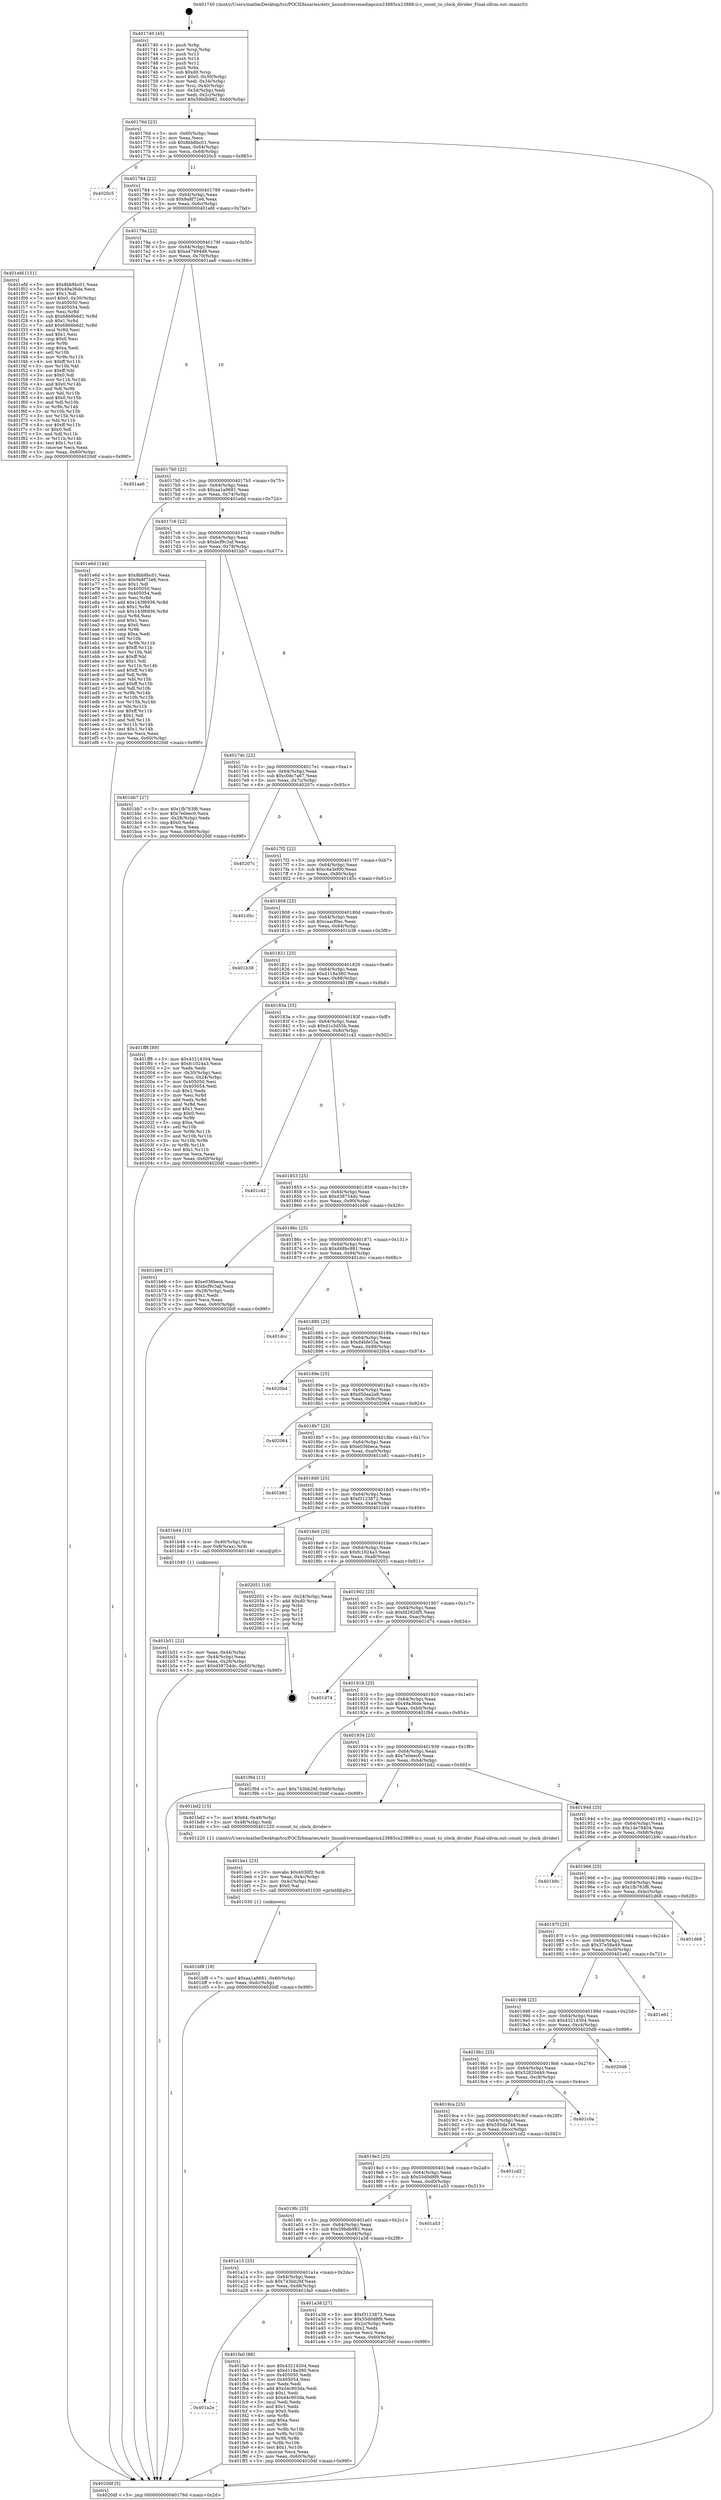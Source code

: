 digraph "0x401740" {
  label = "0x401740 (/mnt/c/Users/mathe/Desktop/tcc/POCII/binaries/extr_linuxdriversmediapcicx23885cx23888-ir.c_count_to_clock_divider_Final-ollvm.out::main(0))"
  labelloc = "t"
  node[shape=record]

  Entry [label="",width=0.3,height=0.3,shape=circle,fillcolor=black,style=filled]
  "0x40176d" [label="{
     0x40176d [23]\l
     | [instrs]\l
     &nbsp;&nbsp;0x40176d \<+3\>: mov -0x60(%rbp),%eax\l
     &nbsp;&nbsp;0x401770 \<+2\>: mov %eax,%ecx\l
     &nbsp;&nbsp;0x401772 \<+6\>: sub $0x8bb8bc01,%ecx\l
     &nbsp;&nbsp;0x401778 \<+3\>: mov %eax,-0x64(%rbp)\l
     &nbsp;&nbsp;0x40177b \<+3\>: mov %ecx,-0x68(%rbp)\l
     &nbsp;&nbsp;0x40177e \<+6\>: je 00000000004020c5 \<main+0x985\>\l
  }"]
  "0x4020c5" [label="{
     0x4020c5\l
  }", style=dashed]
  "0x401784" [label="{
     0x401784 [22]\l
     | [instrs]\l
     &nbsp;&nbsp;0x401784 \<+5\>: jmp 0000000000401789 \<main+0x49\>\l
     &nbsp;&nbsp;0x401789 \<+3\>: mov -0x64(%rbp),%eax\l
     &nbsp;&nbsp;0x40178c \<+5\>: sub $0x9a8f72e6,%eax\l
     &nbsp;&nbsp;0x401791 \<+3\>: mov %eax,-0x6c(%rbp)\l
     &nbsp;&nbsp;0x401794 \<+6\>: je 0000000000401efd \<main+0x7bd\>\l
  }"]
  Exit [label="",width=0.3,height=0.3,shape=circle,fillcolor=black,style=filled,peripheries=2]
  "0x401efd" [label="{
     0x401efd [151]\l
     | [instrs]\l
     &nbsp;&nbsp;0x401efd \<+5\>: mov $0x8bb8bc01,%eax\l
     &nbsp;&nbsp;0x401f02 \<+5\>: mov $0x49a36de,%ecx\l
     &nbsp;&nbsp;0x401f07 \<+2\>: mov $0x1,%dl\l
     &nbsp;&nbsp;0x401f09 \<+7\>: movl $0x0,-0x30(%rbp)\l
     &nbsp;&nbsp;0x401f10 \<+7\>: mov 0x405050,%esi\l
     &nbsp;&nbsp;0x401f17 \<+7\>: mov 0x405054,%edi\l
     &nbsp;&nbsp;0x401f1e \<+3\>: mov %esi,%r8d\l
     &nbsp;&nbsp;0x401f21 \<+7\>: sub $0x6868b6d1,%r8d\l
     &nbsp;&nbsp;0x401f28 \<+4\>: sub $0x1,%r8d\l
     &nbsp;&nbsp;0x401f2c \<+7\>: add $0x6868b6d1,%r8d\l
     &nbsp;&nbsp;0x401f33 \<+4\>: imul %r8d,%esi\l
     &nbsp;&nbsp;0x401f37 \<+3\>: and $0x1,%esi\l
     &nbsp;&nbsp;0x401f3a \<+3\>: cmp $0x0,%esi\l
     &nbsp;&nbsp;0x401f3d \<+4\>: sete %r9b\l
     &nbsp;&nbsp;0x401f41 \<+3\>: cmp $0xa,%edi\l
     &nbsp;&nbsp;0x401f44 \<+4\>: setl %r10b\l
     &nbsp;&nbsp;0x401f48 \<+3\>: mov %r9b,%r11b\l
     &nbsp;&nbsp;0x401f4b \<+4\>: xor $0xff,%r11b\l
     &nbsp;&nbsp;0x401f4f \<+3\>: mov %r10b,%bl\l
     &nbsp;&nbsp;0x401f52 \<+3\>: xor $0xff,%bl\l
     &nbsp;&nbsp;0x401f55 \<+3\>: xor $0x0,%dl\l
     &nbsp;&nbsp;0x401f58 \<+3\>: mov %r11b,%r14b\l
     &nbsp;&nbsp;0x401f5b \<+4\>: and $0x0,%r14b\l
     &nbsp;&nbsp;0x401f5f \<+3\>: and %dl,%r9b\l
     &nbsp;&nbsp;0x401f62 \<+3\>: mov %bl,%r15b\l
     &nbsp;&nbsp;0x401f65 \<+4\>: and $0x0,%r15b\l
     &nbsp;&nbsp;0x401f69 \<+3\>: and %dl,%r10b\l
     &nbsp;&nbsp;0x401f6c \<+3\>: or %r9b,%r14b\l
     &nbsp;&nbsp;0x401f6f \<+3\>: or %r10b,%r15b\l
     &nbsp;&nbsp;0x401f72 \<+3\>: xor %r15b,%r14b\l
     &nbsp;&nbsp;0x401f75 \<+3\>: or %bl,%r11b\l
     &nbsp;&nbsp;0x401f78 \<+4\>: xor $0xff,%r11b\l
     &nbsp;&nbsp;0x401f7c \<+3\>: or $0x0,%dl\l
     &nbsp;&nbsp;0x401f7f \<+3\>: and %dl,%r11b\l
     &nbsp;&nbsp;0x401f82 \<+3\>: or %r11b,%r14b\l
     &nbsp;&nbsp;0x401f85 \<+4\>: test $0x1,%r14b\l
     &nbsp;&nbsp;0x401f89 \<+3\>: cmovne %ecx,%eax\l
     &nbsp;&nbsp;0x401f8c \<+3\>: mov %eax,-0x60(%rbp)\l
     &nbsp;&nbsp;0x401f8f \<+5\>: jmp 00000000004020df \<main+0x99f\>\l
  }"]
  "0x40179a" [label="{
     0x40179a [22]\l
     | [instrs]\l
     &nbsp;&nbsp;0x40179a \<+5\>: jmp 000000000040179f \<main+0x5f\>\l
     &nbsp;&nbsp;0x40179f \<+3\>: mov -0x64(%rbp),%eax\l
     &nbsp;&nbsp;0x4017a2 \<+5\>: sub $0xa47994d8,%eax\l
     &nbsp;&nbsp;0x4017a7 \<+3\>: mov %eax,-0x70(%rbp)\l
     &nbsp;&nbsp;0x4017aa \<+6\>: je 0000000000401aa6 \<main+0x366\>\l
  }"]
  "0x401a2e" [label="{
     0x401a2e\l
  }", style=dashed]
  "0x401aa6" [label="{
     0x401aa6\l
  }", style=dashed]
  "0x4017b0" [label="{
     0x4017b0 [22]\l
     | [instrs]\l
     &nbsp;&nbsp;0x4017b0 \<+5\>: jmp 00000000004017b5 \<main+0x75\>\l
     &nbsp;&nbsp;0x4017b5 \<+3\>: mov -0x64(%rbp),%eax\l
     &nbsp;&nbsp;0x4017b8 \<+5\>: sub $0xaa1a9681,%eax\l
     &nbsp;&nbsp;0x4017bd \<+3\>: mov %eax,-0x74(%rbp)\l
     &nbsp;&nbsp;0x4017c0 \<+6\>: je 0000000000401e6d \<main+0x72d\>\l
  }"]
  "0x401fa0" [label="{
     0x401fa0 [88]\l
     | [instrs]\l
     &nbsp;&nbsp;0x401fa0 \<+5\>: mov $0x43214304,%eax\l
     &nbsp;&nbsp;0x401fa5 \<+5\>: mov $0xd118a380,%ecx\l
     &nbsp;&nbsp;0x401faa \<+7\>: mov 0x405050,%edx\l
     &nbsp;&nbsp;0x401fb1 \<+7\>: mov 0x405054,%esi\l
     &nbsp;&nbsp;0x401fb8 \<+2\>: mov %edx,%edi\l
     &nbsp;&nbsp;0x401fba \<+6\>: add $0xd4c903da,%edi\l
     &nbsp;&nbsp;0x401fc0 \<+3\>: sub $0x1,%edi\l
     &nbsp;&nbsp;0x401fc3 \<+6\>: sub $0xd4c903da,%edi\l
     &nbsp;&nbsp;0x401fc9 \<+3\>: imul %edi,%edx\l
     &nbsp;&nbsp;0x401fcc \<+3\>: and $0x1,%edx\l
     &nbsp;&nbsp;0x401fcf \<+3\>: cmp $0x0,%edx\l
     &nbsp;&nbsp;0x401fd2 \<+4\>: sete %r8b\l
     &nbsp;&nbsp;0x401fd6 \<+3\>: cmp $0xa,%esi\l
     &nbsp;&nbsp;0x401fd9 \<+4\>: setl %r9b\l
     &nbsp;&nbsp;0x401fdd \<+3\>: mov %r8b,%r10b\l
     &nbsp;&nbsp;0x401fe0 \<+3\>: and %r9b,%r10b\l
     &nbsp;&nbsp;0x401fe3 \<+3\>: xor %r9b,%r8b\l
     &nbsp;&nbsp;0x401fe6 \<+3\>: or %r8b,%r10b\l
     &nbsp;&nbsp;0x401fe9 \<+4\>: test $0x1,%r10b\l
     &nbsp;&nbsp;0x401fed \<+3\>: cmovne %ecx,%eax\l
     &nbsp;&nbsp;0x401ff0 \<+3\>: mov %eax,-0x60(%rbp)\l
     &nbsp;&nbsp;0x401ff3 \<+5\>: jmp 00000000004020df \<main+0x99f\>\l
  }"]
  "0x401e6d" [label="{
     0x401e6d [144]\l
     | [instrs]\l
     &nbsp;&nbsp;0x401e6d \<+5\>: mov $0x8bb8bc01,%eax\l
     &nbsp;&nbsp;0x401e72 \<+5\>: mov $0x9a8f72e6,%ecx\l
     &nbsp;&nbsp;0x401e77 \<+2\>: mov $0x1,%dl\l
     &nbsp;&nbsp;0x401e79 \<+7\>: mov 0x405050,%esi\l
     &nbsp;&nbsp;0x401e80 \<+7\>: mov 0x405054,%edi\l
     &nbsp;&nbsp;0x401e87 \<+3\>: mov %esi,%r8d\l
     &nbsp;&nbsp;0x401e8a \<+7\>: add $0x143f6936,%r8d\l
     &nbsp;&nbsp;0x401e91 \<+4\>: sub $0x1,%r8d\l
     &nbsp;&nbsp;0x401e95 \<+7\>: sub $0x143f6936,%r8d\l
     &nbsp;&nbsp;0x401e9c \<+4\>: imul %r8d,%esi\l
     &nbsp;&nbsp;0x401ea0 \<+3\>: and $0x1,%esi\l
     &nbsp;&nbsp;0x401ea3 \<+3\>: cmp $0x0,%esi\l
     &nbsp;&nbsp;0x401ea6 \<+4\>: sete %r9b\l
     &nbsp;&nbsp;0x401eaa \<+3\>: cmp $0xa,%edi\l
     &nbsp;&nbsp;0x401ead \<+4\>: setl %r10b\l
     &nbsp;&nbsp;0x401eb1 \<+3\>: mov %r9b,%r11b\l
     &nbsp;&nbsp;0x401eb4 \<+4\>: xor $0xff,%r11b\l
     &nbsp;&nbsp;0x401eb8 \<+3\>: mov %r10b,%bl\l
     &nbsp;&nbsp;0x401ebb \<+3\>: xor $0xff,%bl\l
     &nbsp;&nbsp;0x401ebe \<+3\>: xor $0x1,%dl\l
     &nbsp;&nbsp;0x401ec1 \<+3\>: mov %r11b,%r14b\l
     &nbsp;&nbsp;0x401ec4 \<+4\>: and $0xff,%r14b\l
     &nbsp;&nbsp;0x401ec8 \<+3\>: and %dl,%r9b\l
     &nbsp;&nbsp;0x401ecb \<+3\>: mov %bl,%r15b\l
     &nbsp;&nbsp;0x401ece \<+4\>: and $0xff,%r15b\l
     &nbsp;&nbsp;0x401ed2 \<+3\>: and %dl,%r10b\l
     &nbsp;&nbsp;0x401ed5 \<+3\>: or %r9b,%r14b\l
     &nbsp;&nbsp;0x401ed8 \<+3\>: or %r10b,%r15b\l
     &nbsp;&nbsp;0x401edb \<+3\>: xor %r15b,%r14b\l
     &nbsp;&nbsp;0x401ede \<+3\>: or %bl,%r11b\l
     &nbsp;&nbsp;0x401ee1 \<+4\>: xor $0xff,%r11b\l
     &nbsp;&nbsp;0x401ee5 \<+3\>: or $0x1,%dl\l
     &nbsp;&nbsp;0x401ee8 \<+3\>: and %dl,%r11b\l
     &nbsp;&nbsp;0x401eeb \<+3\>: or %r11b,%r14b\l
     &nbsp;&nbsp;0x401eee \<+4\>: test $0x1,%r14b\l
     &nbsp;&nbsp;0x401ef2 \<+3\>: cmovne %ecx,%eax\l
     &nbsp;&nbsp;0x401ef5 \<+3\>: mov %eax,-0x60(%rbp)\l
     &nbsp;&nbsp;0x401ef8 \<+5\>: jmp 00000000004020df \<main+0x99f\>\l
  }"]
  "0x4017c6" [label="{
     0x4017c6 [22]\l
     | [instrs]\l
     &nbsp;&nbsp;0x4017c6 \<+5\>: jmp 00000000004017cb \<main+0x8b\>\l
     &nbsp;&nbsp;0x4017cb \<+3\>: mov -0x64(%rbp),%eax\l
     &nbsp;&nbsp;0x4017ce \<+5\>: sub $0xbcf9c3af,%eax\l
     &nbsp;&nbsp;0x4017d3 \<+3\>: mov %eax,-0x78(%rbp)\l
     &nbsp;&nbsp;0x4017d6 \<+6\>: je 0000000000401bb7 \<main+0x477\>\l
  }"]
  "0x401bf8" [label="{
     0x401bf8 [18]\l
     | [instrs]\l
     &nbsp;&nbsp;0x401bf8 \<+7\>: movl $0xaa1a9681,-0x60(%rbp)\l
     &nbsp;&nbsp;0x401bff \<+6\>: mov %eax,-0xdc(%rbp)\l
     &nbsp;&nbsp;0x401c05 \<+5\>: jmp 00000000004020df \<main+0x99f\>\l
  }"]
  "0x401bb7" [label="{
     0x401bb7 [27]\l
     | [instrs]\l
     &nbsp;&nbsp;0x401bb7 \<+5\>: mov $0x1fb763f6,%eax\l
     &nbsp;&nbsp;0x401bbc \<+5\>: mov $0x7e0eec0,%ecx\l
     &nbsp;&nbsp;0x401bc1 \<+3\>: mov -0x28(%rbp),%edx\l
     &nbsp;&nbsp;0x401bc4 \<+3\>: cmp $0x0,%edx\l
     &nbsp;&nbsp;0x401bc7 \<+3\>: cmove %ecx,%eax\l
     &nbsp;&nbsp;0x401bca \<+3\>: mov %eax,-0x60(%rbp)\l
     &nbsp;&nbsp;0x401bcd \<+5\>: jmp 00000000004020df \<main+0x99f\>\l
  }"]
  "0x4017dc" [label="{
     0x4017dc [22]\l
     | [instrs]\l
     &nbsp;&nbsp;0x4017dc \<+5\>: jmp 00000000004017e1 \<main+0xa1\>\l
     &nbsp;&nbsp;0x4017e1 \<+3\>: mov -0x64(%rbp),%eax\l
     &nbsp;&nbsp;0x4017e4 \<+5\>: sub $0xc0dc7a67,%eax\l
     &nbsp;&nbsp;0x4017e9 \<+3\>: mov %eax,-0x7c(%rbp)\l
     &nbsp;&nbsp;0x4017ec \<+6\>: je 000000000040207c \<main+0x93c\>\l
  }"]
  "0x401be1" [label="{
     0x401be1 [23]\l
     | [instrs]\l
     &nbsp;&nbsp;0x401be1 \<+10\>: movabs $0x4030f2,%rdi\l
     &nbsp;&nbsp;0x401beb \<+3\>: mov %eax,-0x4c(%rbp)\l
     &nbsp;&nbsp;0x401bee \<+3\>: mov -0x4c(%rbp),%esi\l
     &nbsp;&nbsp;0x401bf1 \<+2\>: mov $0x0,%al\l
     &nbsp;&nbsp;0x401bf3 \<+5\>: call 0000000000401030 \<printf@plt\>\l
     | [calls]\l
     &nbsp;&nbsp;0x401030 \{1\} (unknown)\l
  }"]
  "0x40207c" [label="{
     0x40207c\l
  }", style=dashed]
  "0x4017f2" [label="{
     0x4017f2 [22]\l
     | [instrs]\l
     &nbsp;&nbsp;0x4017f2 \<+5\>: jmp 00000000004017f7 \<main+0xb7\>\l
     &nbsp;&nbsp;0x4017f7 \<+3\>: mov -0x64(%rbp),%eax\l
     &nbsp;&nbsp;0x4017fa \<+5\>: sub $0xc4a3ef00,%eax\l
     &nbsp;&nbsp;0x4017ff \<+3\>: mov %eax,-0x80(%rbp)\l
     &nbsp;&nbsp;0x401802 \<+6\>: je 0000000000401d5c \<main+0x61c\>\l
  }"]
  "0x401b51" [label="{
     0x401b51 [21]\l
     | [instrs]\l
     &nbsp;&nbsp;0x401b51 \<+3\>: mov %eax,-0x44(%rbp)\l
     &nbsp;&nbsp;0x401b54 \<+3\>: mov -0x44(%rbp),%eax\l
     &nbsp;&nbsp;0x401b57 \<+3\>: mov %eax,-0x28(%rbp)\l
     &nbsp;&nbsp;0x401b5a \<+7\>: movl $0xd38754dc,-0x60(%rbp)\l
     &nbsp;&nbsp;0x401b61 \<+5\>: jmp 00000000004020df \<main+0x99f\>\l
  }"]
  "0x401d5c" [label="{
     0x401d5c\l
  }", style=dashed]
  "0x401808" [label="{
     0x401808 [25]\l
     | [instrs]\l
     &nbsp;&nbsp;0x401808 \<+5\>: jmp 000000000040180d \<main+0xcd\>\l
     &nbsp;&nbsp;0x40180d \<+3\>: mov -0x64(%rbp),%eax\l
     &nbsp;&nbsp;0x401810 \<+5\>: sub $0xcaacf0ec,%eax\l
     &nbsp;&nbsp;0x401815 \<+6\>: mov %eax,-0x84(%rbp)\l
     &nbsp;&nbsp;0x40181b \<+6\>: je 0000000000401b38 \<main+0x3f8\>\l
  }"]
  "0x401740" [label="{
     0x401740 [45]\l
     | [instrs]\l
     &nbsp;&nbsp;0x401740 \<+1\>: push %rbp\l
     &nbsp;&nbsp;0x401741 \<+3\>: mov %rsp,%rbp\l
     &nbsp;&nbsp;0x401744 \<+2\>: push %r15\l
     &nbsp;&nbsp;0x401746 \<+2\>: push %r14\l
     &nbsp;&nbsp;0x401748 \<+2\>: push %r12\l
     &nbsp;&nbsp;0x40174a \<+1\>: push %rbx\l
     &nbsp;&nbsp;0x40174b \<+7\>: sub $0xd0,%rsp\l
     &nbsp;&nbsp;0x401752 \<+7\>: movl $0x0,-0x30(%rbp)\l
     &nbsp;&nbsp;0x401759 \<+3\>: mov %edi,-0x34(%rbp)\l
     &nbsp;&nbsp;0x40175c \<+4\>: mov %rsi,-0x40(%rbp)\l
     &nbsp;&nbsp;0x401760 \<+3\>: mov -0x34(%rbp),%edi\l
     &nbsp;&nbsp;0x401763 \<+3\>: mov %edi,-0x2c(%rbp)\l
     &nbsp;&nbsp;0x401766 \<+7\>: movl $0x59bdb982,-0x60(%rbp)\l
  }"]
  "0x401b38" [label="{
     0x401b38\l
  }", style=dashed]
  "0x401821" [label="{
     0x401821 [25]\l
     | [instrs]\l
     &nbsp;&nbsp;0x401821 \<+5\>: jmp 0000000000401826 \<main+0xe6\>\l
     &nbsp;&nbsp;0x401826 \<+3\>: mov -0x64(%rbp),%eax\l
     &nbsp;&nbsp;0x401829 \<+5\>: sub $0xd118a380,%eax\l
     &nbsp;&nbsp;0x40182e \<+6\>: mov %eax,-0x88(%rbp)\l
     &nbsp;&nbsp;0x401834 \<+6\>: je 0000000000401ff8 \<main+0x8b8\>\l
  }"]
  "0x4020df" [label="{
     0x4020df [5]\l
     | [instrs]\l
     &nbsp;&nbsp;0x4020df \<+5\>: jmp 000000000040176d \<main+0x2d\>\l
  }"]
  "0x401ff8" [label="{
     0x401ff8 [89]\l
     | [instrs]\l
     &nbsp;&nbsp;0x401ff8 \<+5\>: mov $0x43214304,%eax\l
     &nbsp;&nbsp;0x401ffd \<+5\>: mov $0xfc1024a3,%ecx\l
     &nbsp;&nbsp;0x402002 \<+2\>: xor %edx,%edx\l
     &nbsp;&nbsp;0x402004 \<+3\>: mov -0x30(%rbp),%esi\l
     &nbsp;&nbsp;0x402007 \<+3\>: mov %esi,-0x24(%rbp)\l
     &nbsp;&nbsp;0x40200a \<+7\>: mov 0x405050,%esi\l
     &nbsp;&nbsp;0x402011 \<+7\>: mov 0x405054,%edi\l
     &nbsp;&nbsp;0x402018 \<+3\>: sub $0x1,%edx\l
     &nbsp;&nbsp;0x40201b \<+3\>: mov %esi,%r8d\l
     &nbsp;&nbsp;0x40201e \<+3\>: add %edx,%r8d\l
     &nbsp;&nbsp;0x402021 \<+4\>: imul %r8d,%esi\l
     &nbsp;&nbsp;0x402025 \<+3\>: and $0x1,%esi\l
     &nbsp;&nbsp;0x402028 \<+3\>: cmp $0x0,%esi\l
     &nbsp;&nbsp;0x40202b \<+4\>: sete %r9b\l
     &nbsp;&nbsp;0x40202f \<+3\>: cmp $0xa,%edi\l
     &nbsp;&nbsp;0x402032 \<+4\>: setl %r10b\l
     &nbsp;&nbsp;0x402036 \<+3\>: mov %r9b,%r11b\l
     &nbsp;&nbsp;0x402039 \<+3\>: and %r10b,%r11b\l
     &nbsp;&nbsp;0x40203c \<+3\>: xor %r10b,%r9b\l
     &nbsp;&nbsp;0x40203f \<+3\>: or %r9b,%r11b\l
     &nbsp;&nbsp;0x402042 \<+4\>: test $0x1,%r11b\l
     &nbsp;&nbsp;0x402046 \<+3\>: cmovne %ecx,%eax\l
     &nbsp;&nbsp;0x402049 \<+3\>: mov %eax,-0x60(%rbp)\l
     &nbsp;&nbsp;0x40204c \<+5\>: jmp 00000000004020df \<main+0x99f\>\l
  }"]
  "0x40183a" [label="{
     0x40183a [25]\l
     | [instrs]\l
     &nbsp;&nbsp;0x40183a \<+5\>: jmp 000000000040183f \<main+0xff\>\l
     &nbsp;&nbsp;0x40183f \<+3\>: mov -0x64(%rbp),%eax\l
     &nbsp;&nbsp;0x401842 \<+5\>: sub $0xd1c3d55b,%eax\l
     &nbsp;&nbsp;0x401847 \<+6\>: mov %eax,-0x8c(%rbp)\l
     &nbsp;&nbsp;0x40184d \<+6\>: je 0000000000401c42 \<main+0x502\>\l
  }"]
  "0x401a15" [label="{
     0x401a15 [25]\l
     | [instrs]\l
     &nbsp;&nbsp;0x401a15 \<+5\>: jmp 0000000000401a1a \<main+0x2da\>\l
     &nbsp;&nbsp;0x401a1a \<+3\>: mov -0x64(%rbp),%eax\l
     &nbsp;&nbsp;0x401a1d \<+5\>: sub $0x743bb26f,%eax\l
     &nbsp;&nbsp;0x401a22 \<+6\>: mov %eax,-0xd8(%rbp)\l
     &nbsp;&nbsp;0x401a28 \<+6\>: je 0000000000401fa0 \<main+0x860\>\l
  }"]
  "0x401c42" [label="{
     0x401c42\l
  }", style=dashed]
  "0x401853" [label="{
     0x401853 [25]\l
     | [instrs]\l
     &nbsp;&nbsp;0x401853 \<+5\>: jmp 0000000000401858 \<main+0x118\>\l
     &nbsp;&nbsp;0x401858 \<+3\>: mov -0x64(%rbp),%eax\l
     &nbsp;&nbsp;0x40185b \<+5\>: sub $0xd38754dc,%eax\l
     &nbsp;&nbsp;0x401860 \<+6\>: mov %eax,-0x90(%rbp)\l
     &nbsp;&nbsp;0x401866 \<+6\>: je 0000000000401b66 \<main+0x426\>\l
  }"]
  "0x401a38" [label="{
     0x401a38 [27]\l
     | [instrs]\l
     &nbsp;&nbsp;0x401a38 \<+5\>: mov $0xf3123872,%eax\l
     &nbsp;&nbsp;0x401a3d \<+5\>: mov $0x55d0d8f9,%ecx\l
     &nbsp;&nbsp;0x401a42 \<+3\>: mov -0x2c(%rbp),%edx\l
     &nbsp;&nbsp;0x401a45 \<+3\>: cmp $0x2,%edx\l
     &nbsp;&nbsp;0x401a48 \<+3\>: cmovne %ecx,%eax\l
     &nbsp;&nbsp;0x401a4b \<+3\>: mov %eax,-0x60(%rbp)\l
     &nbsp;&nbsp;0x401a4e \<+5\>: jmp 00000000004020df \<main+0x99f\>\l
  }"]
  "0x401b66" [label="{
     0x401b66 [27]\l
     | [instrs]\l
     &nbsp;&nbsp;0x401b66 \<+5\>: mov $0xe036beca,%eax\l
     &nbsp;&nbsp;0x401b6b \<+5\>: mov $0xbcf9c3af,%ecx\l
     &nbsp;&nbsp;0x401b70 \<+3\>: mov -0x28(%rbp),%edx\l
     &nbsp;&nbsp;0x401b73 \<+3\>: cmp $0x1,%edx\l
     &nbsp;&nbsp;0x401b76 \<+3\>: cmovl %ecx,%eax\l
     &nbsp;&nbsp;0x401b79 \<+3\>: mov %eax,-0x60(%rbp)\l
     &nbsp;&nbsp;0x401b7c \<+5\>: jmp 00000000004020df \<main+0x99f\>\l
  }"]
  "0x40186c" [label="{
     0x40186c [25]\l
     | [instrs]\l
     &nbsp;&nbsp;0x40186c \<+5\>: jmp 0000000000401871 \<main+0x131\>\l
     &nbsp;&nbsp;0x401871 \<+3\>: mov -0x64(%rbp),%eax\l
     &nbsp;&nbsp;0x401874 \<+5\>: sub $0xd48bc881,%eax\l
     &nbsp;&nbsp;0x401879 \<+6\>: mov %eax,-0x94(%rbp)\l
     &nbsp;&nbsp;0x40187f \<+6\>: je 0000000000401dcc \<main+0x68c\>\l
  }"]
  "0x4019fc" [label="{
     0x4019fc [25]\l
     | [instrs]\l
     &nbsp;&nbsp;0x4019fc \<+5\>: jmp 0000000000401a01 \<main+0x2c1\>\l
     &nbsp;&nbsp;0x401a01 \<+3\>: mov -0x64(%rbp),%eax\l
     &nbsp;&nbsp;0x401a04 \<+5\>: sub $0x59bdb982,%eax\l
     &nbsp;&nbsp;0x401a09 \<+6\>: mov %eax,-0xd4(%rbp)\l
     &nbsp;&nbsp;0x401a0f \<+6\>: je 0000000000401a38 \<main+0x2f8\>\l
  }"]
  "0x401dcc" [label="{
     0x401dcc\l
  }", style=dashed]
  "0x401885" [label="{
     0x401885 [25]\l
     | [instrs]\l
     &nbsp;&nbsp;0x401885 \<+5\>: jmp 000000000040188a \<main+0x14a\>\l
     &nbsp;&nbsp;0x40188a \<+3\>: mov -0x64(%rbp),%eax\l
     &nbsp;&nbsp;0x40188d \<+5\>: sub $0xd4bfe53a,%eax\l
     &nbsp;&nbsp;0x401892 \<+6\>: mov %eax,-0x98(%rbp)\l
     &nbsp;&nbsp;0x401898 \<+6\>: je 00000000004020b4 \<main+0x974\>\l
  }"]
  "0x401a53" [label="{
     0x401a53\l
  }", style=dashed]
  "0x4020b4" [label="{
     0x4020b4\l
  }", style=dashed]
  "0x40189e" [label="{
     0x40189e [25]\l
     | [instrs]\l
     &nbsp;&nbsp;0x40189e \<+5\>: jmp 00000000004018a3 \<main+0x163\>\l
     &nbsp;&nbsp;0x4018a3 \<+3\>: mov -0x64(%rbp),%eax\l
     &nbsp;&nbsp;0x4018a6 \<+5\>: sub $0xd50aa2a8,%eax\l
     &nbsp;&nbsp;0x4018ab \<+6\>: mov %eax,-0x9c(%rbp)\l
     &nbsp;&nbsp;0x4018b1 \<+6\>: je 0000000000402064 \<main+0x924\>\l
  }"]
  "0x4019e3" [label="{
     0x4019e3 [25]\l
     | [instrs]\l
     &nbsp;&nbsp;0x4019e3 \<+5\>: jmp 00000000004019e8 \<main+0x2a8\>\l
     &nbsp;&nbsp;0x4019e8 \<+3\>: mov -0x64(%rbp),%eax\l
     &nbsp;&nbsp;0x4019eb \<+5\>: sub $0x55d0d8f9,%eax\l
     &nbsp;&nbsp;0x4019f0 \<+6\>: mov %eax,-0xd0(%rbp)\l
     &nbsp;&nbsp;0x4019f6 \<+6\>: je 0000000000401a53 \<main+0x313\>\l
  }"]
  "0x402064" [label="{
     0x402064\l
  }", style=dashed]
  "0x4018b7" [label="{
     0x4018b7 [25]\l
     | [instrs]\l
     &nbsp;&nbsp;0x4018b7 \<+5\>: jmp 00000000004018bc \<main+0x17c\>\l
     &nbsp;&nbsp;0x4018bc \<+3\>: mov -0x64(%rbp),%eax\l
     &nbsp;&nbsp;0x4018bf \<+5\>: sub $0xe036beca,%eax\l
     &nbsp;&nbsp;0x4018c4 \<+6\>: mov %eax,-0xa0(%rbp)\l
     &nbsp;&nbsp;0x4018ca \<+6\>: je 0000000000401b81 \<main+0x441\>\l
  }"]
  "0x401cd2" [label="{
     0x401cd2\l
  }", style=dashed]
  "0x401b81" [label="{
     0x401b81\l
  }", style=dashed]
  "0x4018d0" [label="{
     0x4018d0 [25]\l
     | [instrs]\l
     &nbsp;&nbsp;0x4018d0 \<+5\>: jmp 00000000004018d5 \<main+0x195\>\l
     &nbsp;&nbsp;0x4018d5 \<+3\>: mov -0x64(%rbp),%eax\l
     &nbsp;&nbsp;0x4018d8 \<+5\>: sub $0xf3123872,%eax\l
     &nbsp;&nbsp;0x4018dd \<+6\>: mov %eax,-0xa4(%rbp)\l
     &nbsp;&nbsp;0x4018e3 \<+6\>: je 0000000000401b44 \<main+0x404\>\l
  }"]
  "0x4019ca" [label="{
     0x4019ca [25]\l
     | [instrs]\l
     &nbsp;&nbsp;0x4019ca \<+5\>: jmp 00000000004019cf \<main+0x28f\>\l
     &nbsp;&nbsp;0x4019cf \<+3\>: mov -0x64(%rbp),%eax\l
     &nbsp;&nbsp;0x4019d2 \<+5\>: sub $0x550da748,%eax\l
     &nbsp;&nbsp;0x4019d7 \<+6\>: mov %eax,-0xcc(%rbp)\l
     &nbsp;&nbsp;0x4019dd \<+6\>: je 0000000000401cd2 \<main+0x592\>\l
  }"]
  "0x401b44" [label="{
     0x401b44 [13]\l
     | [instrs]\l
     &nbsp;&nbsp;0x401b44 \<+4\>: mov -0x40(%rbp),%rax\l
     &nbsp;&nbsp;0x401b48 \<+4\>: mov 0x8(%rax),%rdi\l
     &nbsp;&nbsp;0x401b4c \<+5\>: call 0000000000401040 \<atoi@plt\>\l
     | [calls]\l
     &nbsp;&nbsp;0x401040 \{1\} (unknown)\l
  }"]
  "0x4018e9" [label="{
     0x4018e9 [25]\l
     | [instrs]\l
     &nbsp;&nbsp;0x4018e9 \<+5\>: jmp 00000000004018ee \<main+0x1ae\>\l
     &nbsp;&nbsp;0x4018ee \<+3\>: mov -0x64(%rbp),%eax\l
     &nbsp;&nbsp;0x4018f1 \<+5\>: sub $0xfc1024a3,%eax\l
     &nbsp;&nbsp;0x4018f6 \<+6\>: mov %eax,-0xa8(%rbp)\l
     &nbsp;&nbsp;0x4018fc \<+6\>: je 0000000000402051 \<main+0x911\>\l
  }"]
  "0x401c0a" [label="{
     0x401c0a\l
  }", style=dashed]
  "0x402051" [label="{
     0x402051 [19]\l
     | [instrs]\l
     &nbsp;&nbsp;0x402051 \<+3\>: mov -0x24(%rbp),%eax\l
     &nbsp;&nbsp;0x402054 \<+7\>: add $0xd0,%rsp\l
     &nbsp;&nbsp;0x40205b \<+1\>: pop %rbx\l
     &nbsp;&nbsp;0x40205c \<+2\>: pop %r12\l
     &nbsp;&nbsp;0x40205e \<+2\>: pop %r14\l
     &nbsp;&nbsp;0x402060 \<+2\>: pop %r15\l
     &nbsp;&nbsp;0x402062 \<+1\>: pop %rbp\l
     &nbsp;&nbsp;0x402063 \<+1\>: ret\l
  }"]
  "0x401902" [label="{
     0x401902 [25]\l
     | [instrs]\l
     &nbsp;&nbsp;0x401902 \<+5\>: jmp 0000000000401907 \<main+0x1c7\>\l
     &nbsp;&nbsp;0x401907 \<+3\>: mov -0x64(%rbp),%eax\l
     &nbsp;&nbsp;0x40190a \<+5\>: sub $0xfd292df5,%eax\l
     &nbsp;&nbsp;0x40190f \<+6\>: mov %eax,-0xac(%rbp)\l
     &nbsp;&nbsp;0x401915 \<+6\>: je 0000000000401d74 \<main+0x634\>\l
  }"]
  "0x4019b1" [label="{
     0x4019b1 [25]\l
     | [instrs]\l
     &nbsp;&nbsp;0x4019b1 \<+5\>: jmp 00000000004019b6 \<main+0x276\>\l
     &nbsp;&nbsp;0x4019b6 \<+3\>: mov -0x64(%rbp),%eax\l
     &nbsp;&nbsp;0x4019b9 \<+5\>: sub $0x52820449,%eax\l
     &nbsp;&nbsp;0x4019be \<+6\>: mov %eax,-0xc8(%rbp)\l
     &nbsp;&nbsp;0x4019c4 \<+6\>: je 0000000000401c0a \<main+0x4ca\>\l
  }"]
  "0x401d74" [label="{
     0x401d74\l
  }", style=dashed]
  "0x40191b" [label="{
     0x40191b [25]\l
     | [instrs]\l
     &nbsp;&nbsp;0x40191b \<+5\>: jmp 0000000000401920 \<main+0x1e0\>\l
     &nbsp;&nbsp;0x401920 \<+3\>: mov -0x64(%rbp),%eax\l
     &nbsp;&nbsp;0x401923 \<+5\>: sub $0x49a36de,%eax\l
     &nbsp;&nbsp;0x401928 \<+6\>: mov %eax,-0xb0(%rbp)\l
     &nbsp;&nbsp;0x40192e \<+6\>: je 0000000000401f94 \<main+0x854\>\l
  }"]
  "0x4020d8" [label="{
     0x4020d8\l
  }", style=dashed]
  "0x401f94" [label="{
     0x401f94 [12]\l
     | [instrs]\l
     &nbsp;&nbsp;0x401f94 \<+7\>: movl $0x743bb26f,-0x60(%rbp)\l
     &nbsp;&nbsp;0x401f9b \<+5\>: jmp 00000000004020df \<main+0x99f\>\l
  }"]
  "0x401934" [label="{
     0x401934 [25]\l
     | [instrs]\l
     &nbsp;&nbsp;0x401934 \<+5\>: jmp 0000000000401939 \<main+0x1f9\>\l
     &nbsp;&nbsp;0x401939 \<+3\>: mov -0x64(%rbp),%eax\l
     &nbsp;&nbsp;0x40193c \<+5\>: sub $0x7e0eec0,%eax\l
     &nbsp;&nbsp;0x401941 \<+6\>: mov %eax,-0xb4(%rbp)\l
     &nbsp;&nbsp;0x401947 \<+6\>: je 0000000000401bd2 \<main+0x492\>\l
  }"]
  "0x401998" [label="{
     0x401998 [25]\l
     | [instrs]\l
     &nbsp;&nbsp;0x401998 \<+5\>: jmp 000000000040199d \<main+0x25d\>\l
     &nbsp;&nbsp;0x40199d \<+3\>: mov -0x64(%rbp),%eax\l
     &nbsp;&nbsp;0x4019a0 \<+5\>: sub $0x43214304,%eax\l
     &nbsp;&nbsp;0x4019a5 \<+6\>: mov %eax,-0xc4(%rbp)\l
     &nbsp;&nbsp;0x4019ab \<+6\>: je 00000000004020d8 \<main+0x998\>\l
  }"]
  "0x401bd2" [label="{
     0x401bd2 [15]\l
     | [instrs]\l
     &nbsp;&nbsp;0x401bd2 \<+7\>: movl $0x64,-0x48(%rbp)\l
     &nbsp;&nbsp;0x401bd9 \<+3\>: mov -0x48(%rbp),%edi\l
     &nbsp;&nbsp;0x401bdc \<+5\>: call 0000000000401220 \<count_to_clock_divider\>\l
     | [calls]\l
     &nbsp;&nbsp;0x401220 \{1\} (/mnt/c/Users/mathe/Desktop/tcc/POCII/binaries/extr_linuxdriversmediapcicx23885cx23888-ir.c_count_to_clock_divider_Final-ollvm.out::count_to_clock_divider)\l
  }"]
  "0x40194d" [label="{
     0x40194d [25]\l
     | [instrs]\l
     &nbsp;&nbsp;0x40194d \<+5\>: jmp 0000000000401952 \<main+0x212\>\l
     &nbsp;&nbsp;0x401952 \<+3\>: mov -0x64(%rbp),%eax\l
     &nbsp;&nbsp;0x401955 \<+5\>: sub $0x1de79404,%eax\l
     &nbsp;&nbsp;0x40195a \<+6\>: mov %eax,-0xb8(%rbp)\l
     &nbsp;&nbsp;0x401960 \<+6\>: je 0000000000401b9c \<main+0x45c\>\l
  }"]
  "0x401e61" [label="{
     0x401e61\l
  }", style=dashed]
  "0x401b9c" [label="{
     0x401b9c\l
  }", style=dashed]
  "0x401966" [label="{
     0x401966 [25]\l
     | [instrs]\l
     &nbsp;&nbsp;0x401966 \<+5\>: jmp 000000000040196b \<main+0x22b\>\l
     &nbsp;&nbsp;0x40196b \<+3\>: mov -0x64(%rbp),%eax\l
     &nbsp;&nbsp;0x40196e \<+5\>: sub $0x1fb763f6,%eax\l
     &nbsp;&nbsp;0x401973 \<+6\>: mov %eax,-0xbc(%rbp)\l
     &nbsp;&nbsp;0x401979 \<+6\>: je 0000000000401d68 \<main+0x628\>\l
  }"]
  "0x40197f" [label="{
     0x40197f [25]\l
     | [instrs]\l
     &nbsp;&nbsp;0x40197f \<+5\>: jmp 0000000000401984 \<main+0x244\>\l
     &nbsp;&nbsp;0x401984 \<+3\>: mov -0x64(%rbp),%eax\l
     &nbsp;&nbsp;0x401987 \<+5\>: sub $0x37e58a49,%eax\l
     &nbsp;&nbsp;0x40198c \<+6\>: mov %eax,-0xc0(%rbp)\l
     &nbsp;&nbsp;0x401992 \<+6\>: je 0000000000401e61 \<main+0x721\>\l
  }"]
  "0x401d68" [label="{
     0x401d68\l
  }", style=dashed]
  Entry -> "0x401740" [label=" 1"]
  "0x40176d" -> "0x4020c5" [label=" 0"]
  "0x40176d" -> "0x401784" [label=" 11"]
  "0x402051" -> Exit [label=" 1"]
  "0x401784" -> "0x401efd" [label=" 1"]
  "0x401784" -> "0x40179a" [label=" 10"]
  "0x401ff8" -> "0x4020df" [label=" 1"]
  "0x40179a" -> "0x401aa6" [label=" 0"]
  "0x40179a" -> "0x4017b0" [label=" 10"]
  "0x401fa0" -> "0x4020df" [label=" 1"]
  "0x4017b0" -> "0x401e6d" [label=" 1"]
  "0x4017b0" -> "0x4017c6" [label=" 9"]
  "0x401a15" -> "0x401a2e" [label=" 0"]
  "0x4017c6" -> "0x401bb7" [label=" 1"]
  "0x4017c6" -> "0x4017dc" [label=" 8"]
  "0x401a15" -> "0x401fa0" [label=" 1"]
  "0x4017dc" -> "0x40207c" [label=" 0"]
  "0x4017dc" -> "0x4017f2" [label=" 8"]
  "0x401f94" -> "0x4020df" [label=" 1"]
  "0x4017f2" -> "0x401d5c" [label=" 0"]
  "0x4017f2" -> "0x401808" [label=" 8"]
  "0x401efd" -> "0x4020df" [label=" 1"]
  "0x401808" -> "0x401b38" [label=" 0"]
  "0x401808" -> "0x401821" [label=" 8"]
  "0x401e6d" -> "0x4020df" [label=" 1"]
  "0x401821" -> "0x401ff8" [label=" 1"]
  "0x401821" -> "0x40183a" [label=" 7"]
  "0x401bf8" -> "0x4020df" [label=" 1"]
  "0x40183a" -> "0x401c42" [label=" 0"]
  "0x40183a" -> "0x401853" [label=" 7"]
  "0x401be1" -> "0x401bf8" [label=" 1"]
  "0x401853" -> "0x401b66" [label=" 1"]
  "0x401853" -> "0x40186c" [label=" 6"]
  "0x401bd2" -> "0x401be1" [label=" 1"]
  "0x40186c" -> "0x401dcc" [label=" 0"]
  "0x40186c" -> "0x401885" [label=" 6"]
  "0x401b66" -> "0x4020df" [label=" 1"]
  "0x401885" -> "0x4020b4" [label=" 0"]
  "0x401885" -> "0x40189e" [label=" 6"]
  "0x401b51" -> "0x4020df" [label=" 1"]
  "0x40189e" -> "0x402064" [label=" 0"]
  "0x40189e" -> "0x4018b7" [label=" 6"]
  "0x4020df" -> "0x40176d" [label=" 10"]
  "0x4018b7" -> "0x401b81" [label=" 0"]
  "0x4018b7" -> "0x4018d0" [label=" 6"]
  "0x401740" -> "0x40176d" [label=" 1"]
  "0x4018d0" -> "0x401b44" [label=" 1"]
  "0x4018d0" -> "0x4018e9" [label=" 5"]
  "0x4019fc" -> "0x401a15" [label=" 1"]
  "0x4018e9" -> "0x402051" [label=" 1"]
  "0x4018e9" -> "0x401902" [label=" 4"]
  "0x4019fc" -> "0x401a38" [label=" 1"]
  "0x401902" -> "0x401d74" [label=" 0"]
  "0x401902" -> "0x40191b" [label=" 4"]
  "0x4019e3" -> "0x4019fc" [label=" 2"]
  "0x40191b" -> "0x401f94" [label=" 1"]
  "0x40191b" -> "0x401934" [label=" 3"]
  "0x4019e3" -> "0x401a53" [label=" 0"]
  "0x401934" -> "0x401bd2" [label=" 1"]
  "0x401934" -> "0x40194d" [label=" 2"]
  "0x4019ca" -> "0x4019e3" [label=" 2"]
  "0x40194d" -> "0x401b9c" [label=" 0"]
  "0x40194d" -> "0x401966" [label=" 2"]
  "0x4019ca" -> "0x401cd2" [label=" 0"]
  "0x401966" -> "0x401d68" [label=" 0"]
  "0x401966" -> "0x40197f" [label=" 2"]
  "0x401a38" -> "0x4020df" [label=" 1"]
  "0x40197f" -> "0x401e61" [label=" 0"]
  "0x40197f" -> "0x401998" [label=" 2"]
  "0x401b44" -> "0x401b51" [label=" 1"]
  "0x401998" -> "0x4020d8" [label=" 0"]
  "0x401998" -> "0x4019b1" [label=" 2"]
  "0x401bb7" -> "0x4020df" [label=" 1"]
  "0x4019b1" -> "0x401c0a" [label=" 0"]
  "0x4019b1" -> "0x4019ca" [label=" 2"]
}
